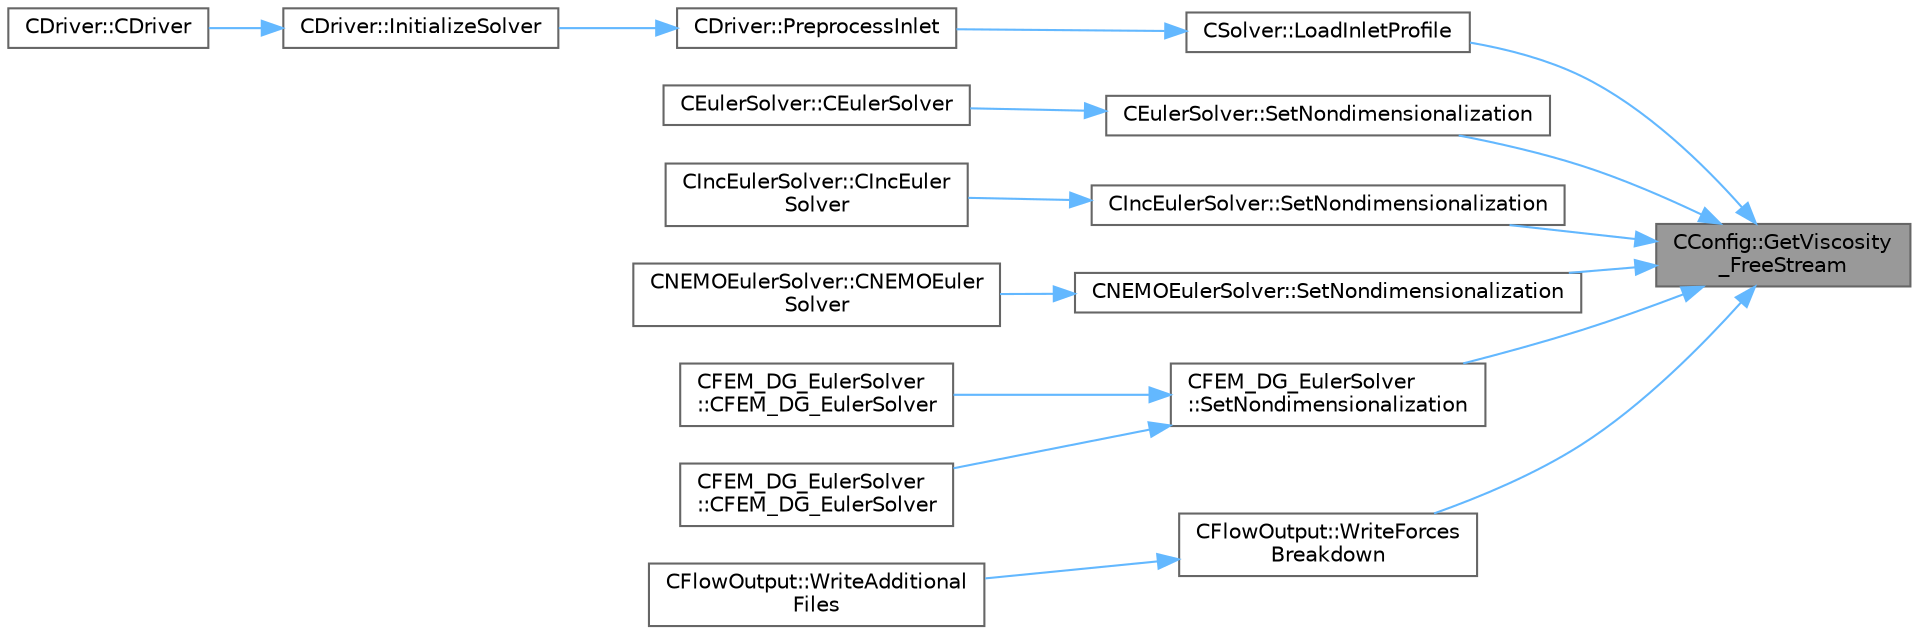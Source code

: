 digraph "CConfig::GetViscosity_FreeStream"
{
 // LATEX_PDF_SIZE
  bgcolor="transparent";
  edge [fontname=Helvetica,fontsize=10,labelfontname=Helvetica,labelfontsize=10];
  node [fontname=Helvetica,fontsize=10,shape=box,height=0.2,width=0.4];
  rankdir="RL";
  Node1 [id="Node000001",label="CConfig::GetViscosity\l_FreeStream",height=0.2,width=0.4,color="gray40", fillcolor="grey60", style="filled", fontcolor="black",tooltip="Get the value of the freestream viscosity."];
  Node1 -> Node2 [id="edge1_Node000001_Node000002",dir="back",color="steelblue1",style="solid",tooltip=" "];
  Node2 [id="Node000002",label="CSolver::LoadInletProfile",height=0.2,width=0.4,color="grey40", fillcolor="white", style="filled",URL="$classCSolver.html#aa6d85b1177b7acacfbf083e8c58da55c",tooltip="Load a inlet profile data from file into a particular solver."];
  Node2 -> Node3 [id="edge2_Node000002_Node000003",dir="back",color="steelblue1",style="solid",tooltip=" "];
  Node3 [id="Node000003",label="CDriver::PreprocessInlet",height=0.2,width=0.4,color="grey40", fillcolor="white", style="filled",URL="$classCDriver.html#acb98c972bfd29fc1bab737d7c117544a",tooltip="Preprocess the inlets via file input for all solvers."];
  Node3 -> Node4 [id="edge3_Node000003_Node000004",dir="back",color="steelblue1",style="solid",tooltip=" "];
  Node4 [id="Node000004",label="CDriver::InitializeSolver",height=0.2,width=0.4,color="grey40", fillcolor="white", style="filled",URL="$classCDriver.html#ae57e1a2eb7e8f19259176afdab83e840",tooltip="Definition and allocation of all solution classes."];
  Node4 -> Node5 [id="edge4_Node000004_Node000005",dir="back",color="steelblue1",style="solid",tooltip=" "];
  Node5 [id="Node000005",label="CDriver::CDriver",height=0.2,width=0.4,color="grey40", fillcolor="white", style="filled",URL="$classCDriver.html#a3fca4a013a6efa9bbb38fe78a86b5f3d",tooltip="Constructor of the class."];
  Node1 -> Node6 [id="edge5_Node000001_Node000006",dir="back",color="steelblue1",style="solid",tooltip=" "];
  Node6 [id="Node000006",label="CEulerSolver::SetNondimensionalization",height=0.2,width=0.4,color="grey40", fillcolor="white", style="filled",URL="$classCEulerSolver.html#a1c633d6e77fefb2e76308e2ba0af0c2c",tooltip="Set the solver nondimensionalization."];
  Node6 -> Node7 [id="edge6_Node000006_Node000007",dir="back",color="steelblue1",style="solid",tooltip=" "];
  Node7 [id="Node000007",label="CEulerSolver::CEulerSolver",height=0.2,width=0.4,color="grey40", fillcolor="white", style="filled",URL="$classCEulerSolver.html#acb987947b2e76a9900605cb5fee72460",tooltip="Main constructor of this class."];
  Node1 -> Node8 [id="edge7_Node000001_Node000008",dir="back",color="steelblue1",style="solid",tooltip=" "];
  Node8 [id="Node000008",label="CIncEulerSolver::SetNondimensionalization",height=0.2,width=0.4,color="grey40", fillcolor="white", style="filled",URL="$classCIncEulerSolver.html#a2cffaa24417cb3803d36d38b3874d6d0",tooltip="Set the solver nondimensionalization."];
  Node8 -> Node9 [id="edge8_Node000008_Node000009",dir="back",color="steelblue1",style="solid",tooltip=" "];
  Node9 [id="Node000009",label="CIncEulerSolver::CIncEuler\lSolver",height=0.2,width=0.4,color="grey40", fillcolor="white", style="filled",URL="$classCIncEulerSolver.html#a2a0c72c1d1d79e45c69da03e01f6281a",tooltip="Constructor of the class."];
  Node1 -> Node10 [id="edge9_Node000001_Node000010",dir="back",color="steelblue1",style="solid",tooltip=" "];
  Node10 [id="Node000010",label="CNEMOEulerSolver::SetNondimensionalization",height=0.2,width=0.4,color="grey40", fillcolor="white", style="filled",URL="$classCNEMOEulerSolver.html#ad23673d38da9e895e4802b6d4d000c1b",tooltip="Set the fluid solver nondimensionalization."];
  Node10 -> Node11 [id="edge10_Node000010_Node000011",dir="back",color="steelblue1",style="solid",tooltip=" "];
  Node11 [id="Node000011",label="CNEMOEulerSolver::CNEMOEuler\lSolver",height=0.2,width=0.4,color="grey40", fillcolor="white", style="filled",URL="$classCNEMOEulerSolver.html#a192d56e184ee19ad0b0dd3282b74f1e6",tooltip="Contructor of the class."];
  Node1 -> Node12 [id="edge11_Node000001_Node000012",dir="back",color="steelblue1",style="solid",tooltip=" "];
  Node12 [id="Node000012",label="CFEM_DG_EulerSolver\l::SetNondimensionalization",height=0.2,width=0.4,color="grey40", fillcolor="white", style="filled",URL="$classCFEM__DG__EulerSolver.html#a31316dc2fe564329d9bb372961b10a3a",tooltip="Set the fluid solver nondimensionalization."];
  Node12 -> Node13 [id="edge12_Node000012_Node000013",dir="back",color="steelblue1",style="solid",tooltip=" "];
  Node13 [id="Node000013",label="CFEM_DG_EulerSolver\l::CFEM_DG_EulerSolver",height=0.2,width=0.4,color="grey40", fillcolor="white", style="filled",URL="$classCFEM__DG__EulerSolver.html#a70d30ef9e7cd7620d54ec73f4b1ed28c",tooltip=" "];
  Node12 -> Node14 [id="edge13_Node000012_Node000014",dir="back",color="steelblue1",style="solid",tooltip=" "];
  Node14 [id="Node000014",label="CFEM_DG_EulerSolver\l::CFEM_DG_EulerSolver",height=0.2,width=0.4,color="grey40", fillcolor="white", style="filled",URL="$classCFEM__DG__EulerSolver.html#a677fa998b78bd489a3f8bee0d56623dd",tooltip=" "];
  Node1 -> Node15 [id="edge14_Node000001_Node000015",dir="back",color="steelblue1",style="solid",tooltip=" "];
  Node15 [id="Node000015",label="CFlowOutput::WriteForces\lBreakdown",height=0.2,width=0.4,color="grey40", fillcolor="white", style="filled",URL="$classCFlowOutput.html#aff6a6f11c9f53f559bab9ca94b21cd2a",tooltip="Write the forces breakdown file."];
  Node15 -> Node16 [id="edge15_Node000015_Node000016",dir="back",color="steelblue1",style="solid",tooltip=" "];
  Node16 [id="Node000016",label="CFlowOutput::WriteAdditional\lFiles",height=0.2,width=0.4,color="grey40", fillcolor="white", style="filled",URL="$classCFlowOutput.html#aaac3fb7b2575967b157c306065ab1ea8",tooltip="Write any additional files defined for the current solver."];
}
